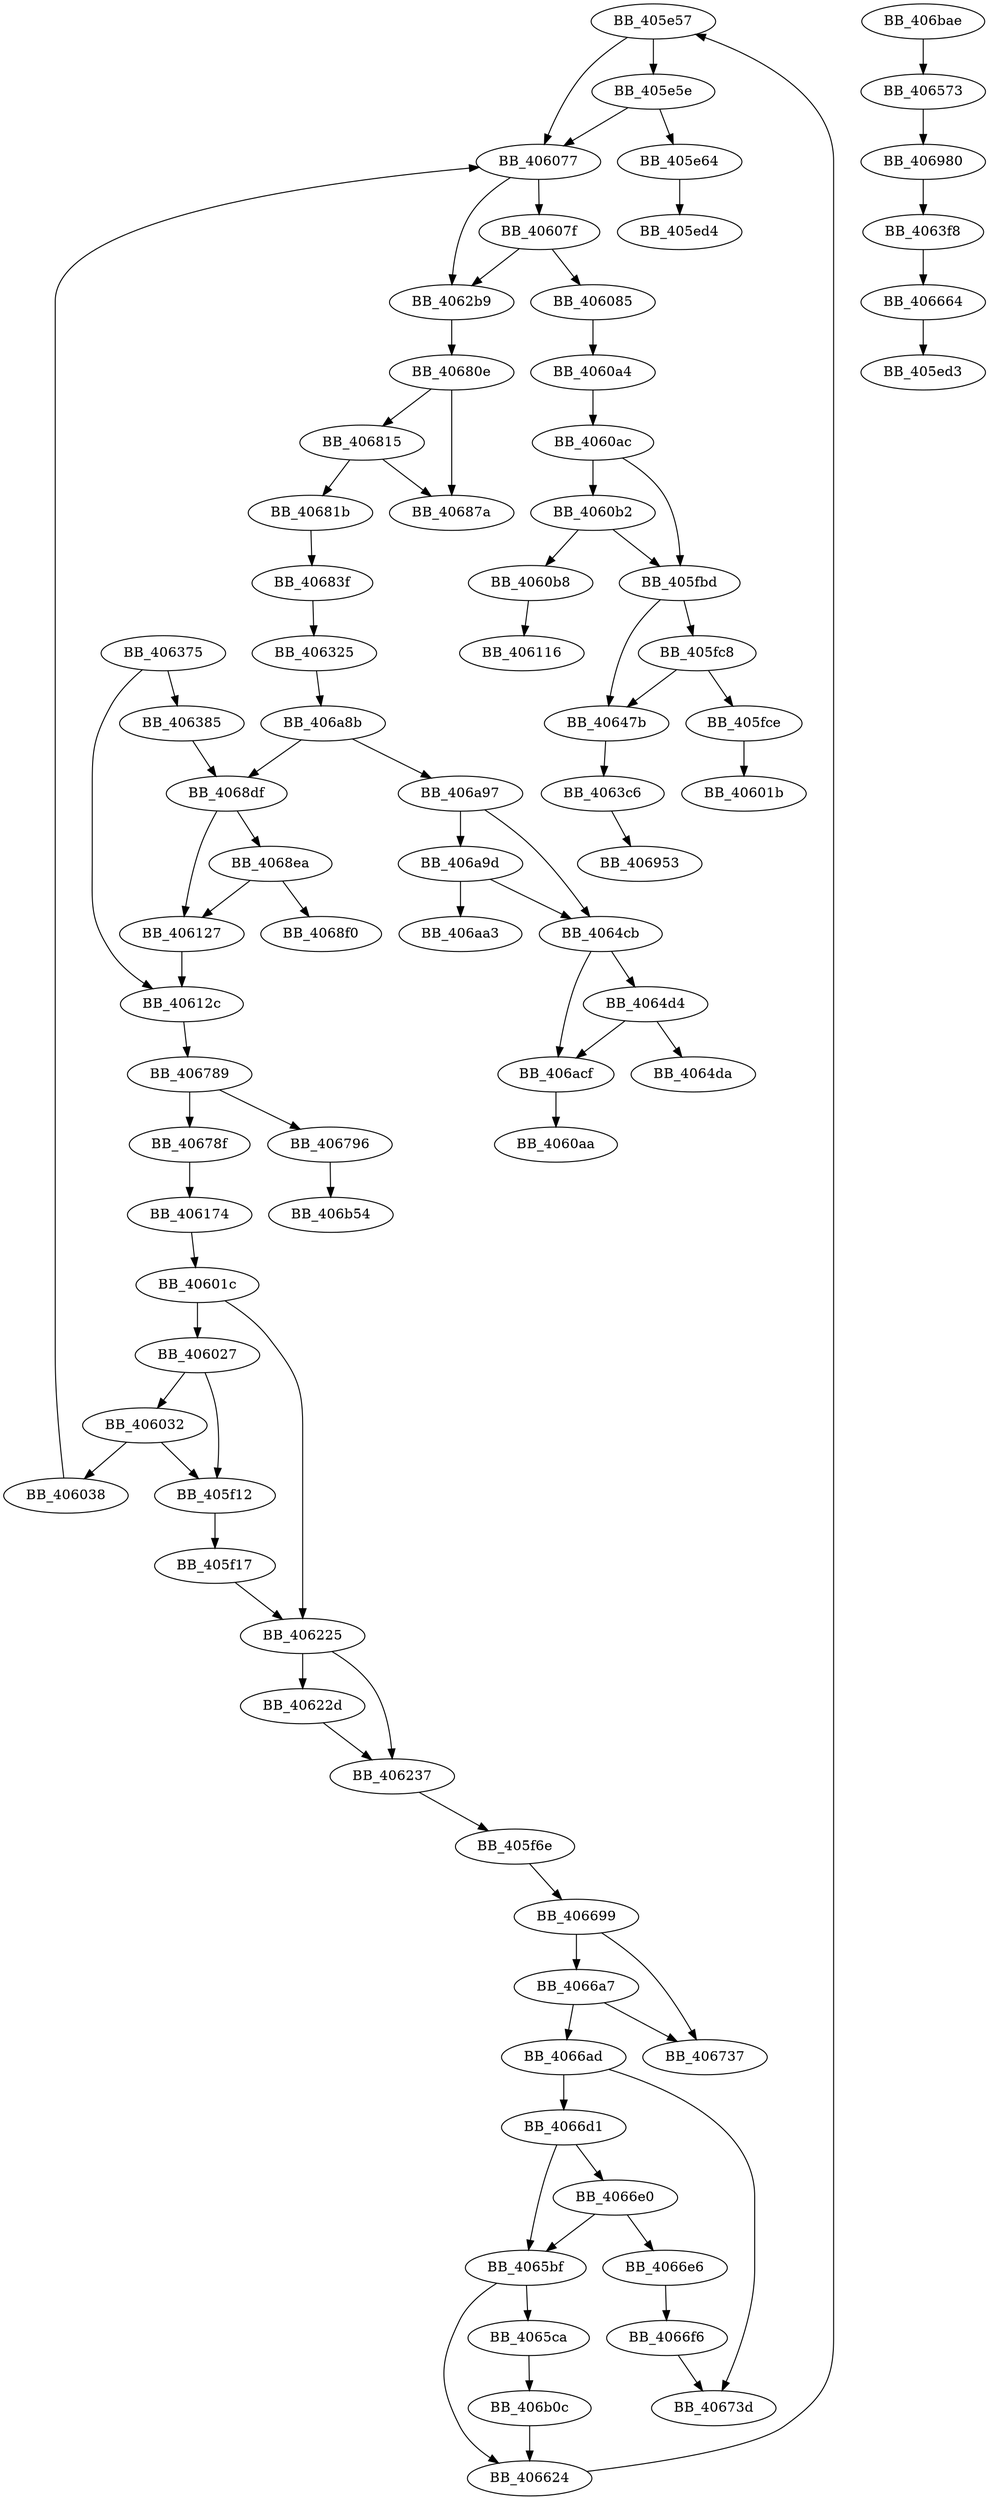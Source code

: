 DiGraph sub_406BAE{
BB_405e57->BB_405e5e
BB_405e57->BB_406077
BB_405e5e->BB_405e64
BB_405e5e->BB_406077
BB_405e64->BB_405ed4
BB_405f12->BB_405f17
BB_405f17->BB_406225
BB_405f6e->BB_406699
BB_405fbd->BB_405fc8
BB_405fbd->BB_40647b
BB_405fc8->BB_405fce
BB_405fc8->BB_40647b
BB_405fce->BB_40601b
BB_40601c->BB_406027
BB_40601c->BB_406225
BB_406027->BB_405f12
BB_406027->BB_406032
BB_406032->BB_405f12
BB_406032->BB_406038
BB_406038->BB_406077
BB_406077->BB_40607f
BB_406077->BB_4062b9
BB_40607f->BB_406085
BB_40607f->BB_4062b9
BB_406085->BB_4060a4
BB_4060a4->BB_4060ac
BB_4060ac->BB_405fbd
BB_4060ac->BB_4060b2
BB_4060b2->BB_405fbd
BB_4060b2->BB_4060b8
BB_4060b8->BB_406116
BB_406127->BB_40612c
BB_40612c->BB_406789
BB_406174->BB_40601c
BB_406225->BB_40622d
BB_406225->BB_406237
BB_40622d->BB_406237
BB_406237->BB_405f6e
BB_4062b9->BB_40680e
BB_406325->BB_406a8b
BB_406375->BB_40612c
BB_406375->BB_406385
BB_406385->BB_4068df
BB_4063c6->BB_406953
BB_4063f8->BB_406664
BB_40647b->BB_4063c6
BB_4064cb->BB_4064d4
BB_4064cb->BB_406acf
BB_4064d4->BB_4064da
BB_4064d4->BB_406acf
BB_406573->BB_406980
BB_4065bf->BB_4065ca
BB_4065bf->BB_406624
BB_4065ca->BB_406b0c
BB_406624->BB_405e57
BB_406664->BB_405ed3
BB_406699->BB_4066a7
BB_406699->BB_406737
BB_4066a7->BB_4066ad
BB_4066a7->BB_406737
BB_4066ad->BB_4066d1
BB_4066ad->BB_40673d
BB_4066d1->BB_4065bf
BB_4066d1->BB_4066e0
BB_4066e0->BB_4065bf
BB_4066e0->BB_4066e6
BB_4066e6->BB_4066f6
BB_4066f6->BB_40673d
BB_406789->BB_40678f
BB_406789->BB_406796
BB_40678f->BB_406174
BB_406796->BB_406b54
BB_40680e->BB_406815
BB_40680e->BB_40687a
BB_406815->BB_40681b
BB_406815->BB_40687a
BB_40681b->BB_40683f
BB_40683f->BB_406325
BB_4068df->BB_406127
BB_4068df->BB_4068ea
BB_4068ea->BB_406127
BB_4068ea->BB_4068f0
BB_406980->BB_4063f8
BB_406a8b->BB_4068df
BB_406a8b->BB_406a97
BB_406a97->BB_4064cb
BB_406a97->BB_406a9d
BB_406a9d->BB_4064cb
BB_406a9d->BB_406aa3
BB_406acf->BB_4060aa
BB_406b0c->BB_406624
BB_406bae->BB_406573
}
